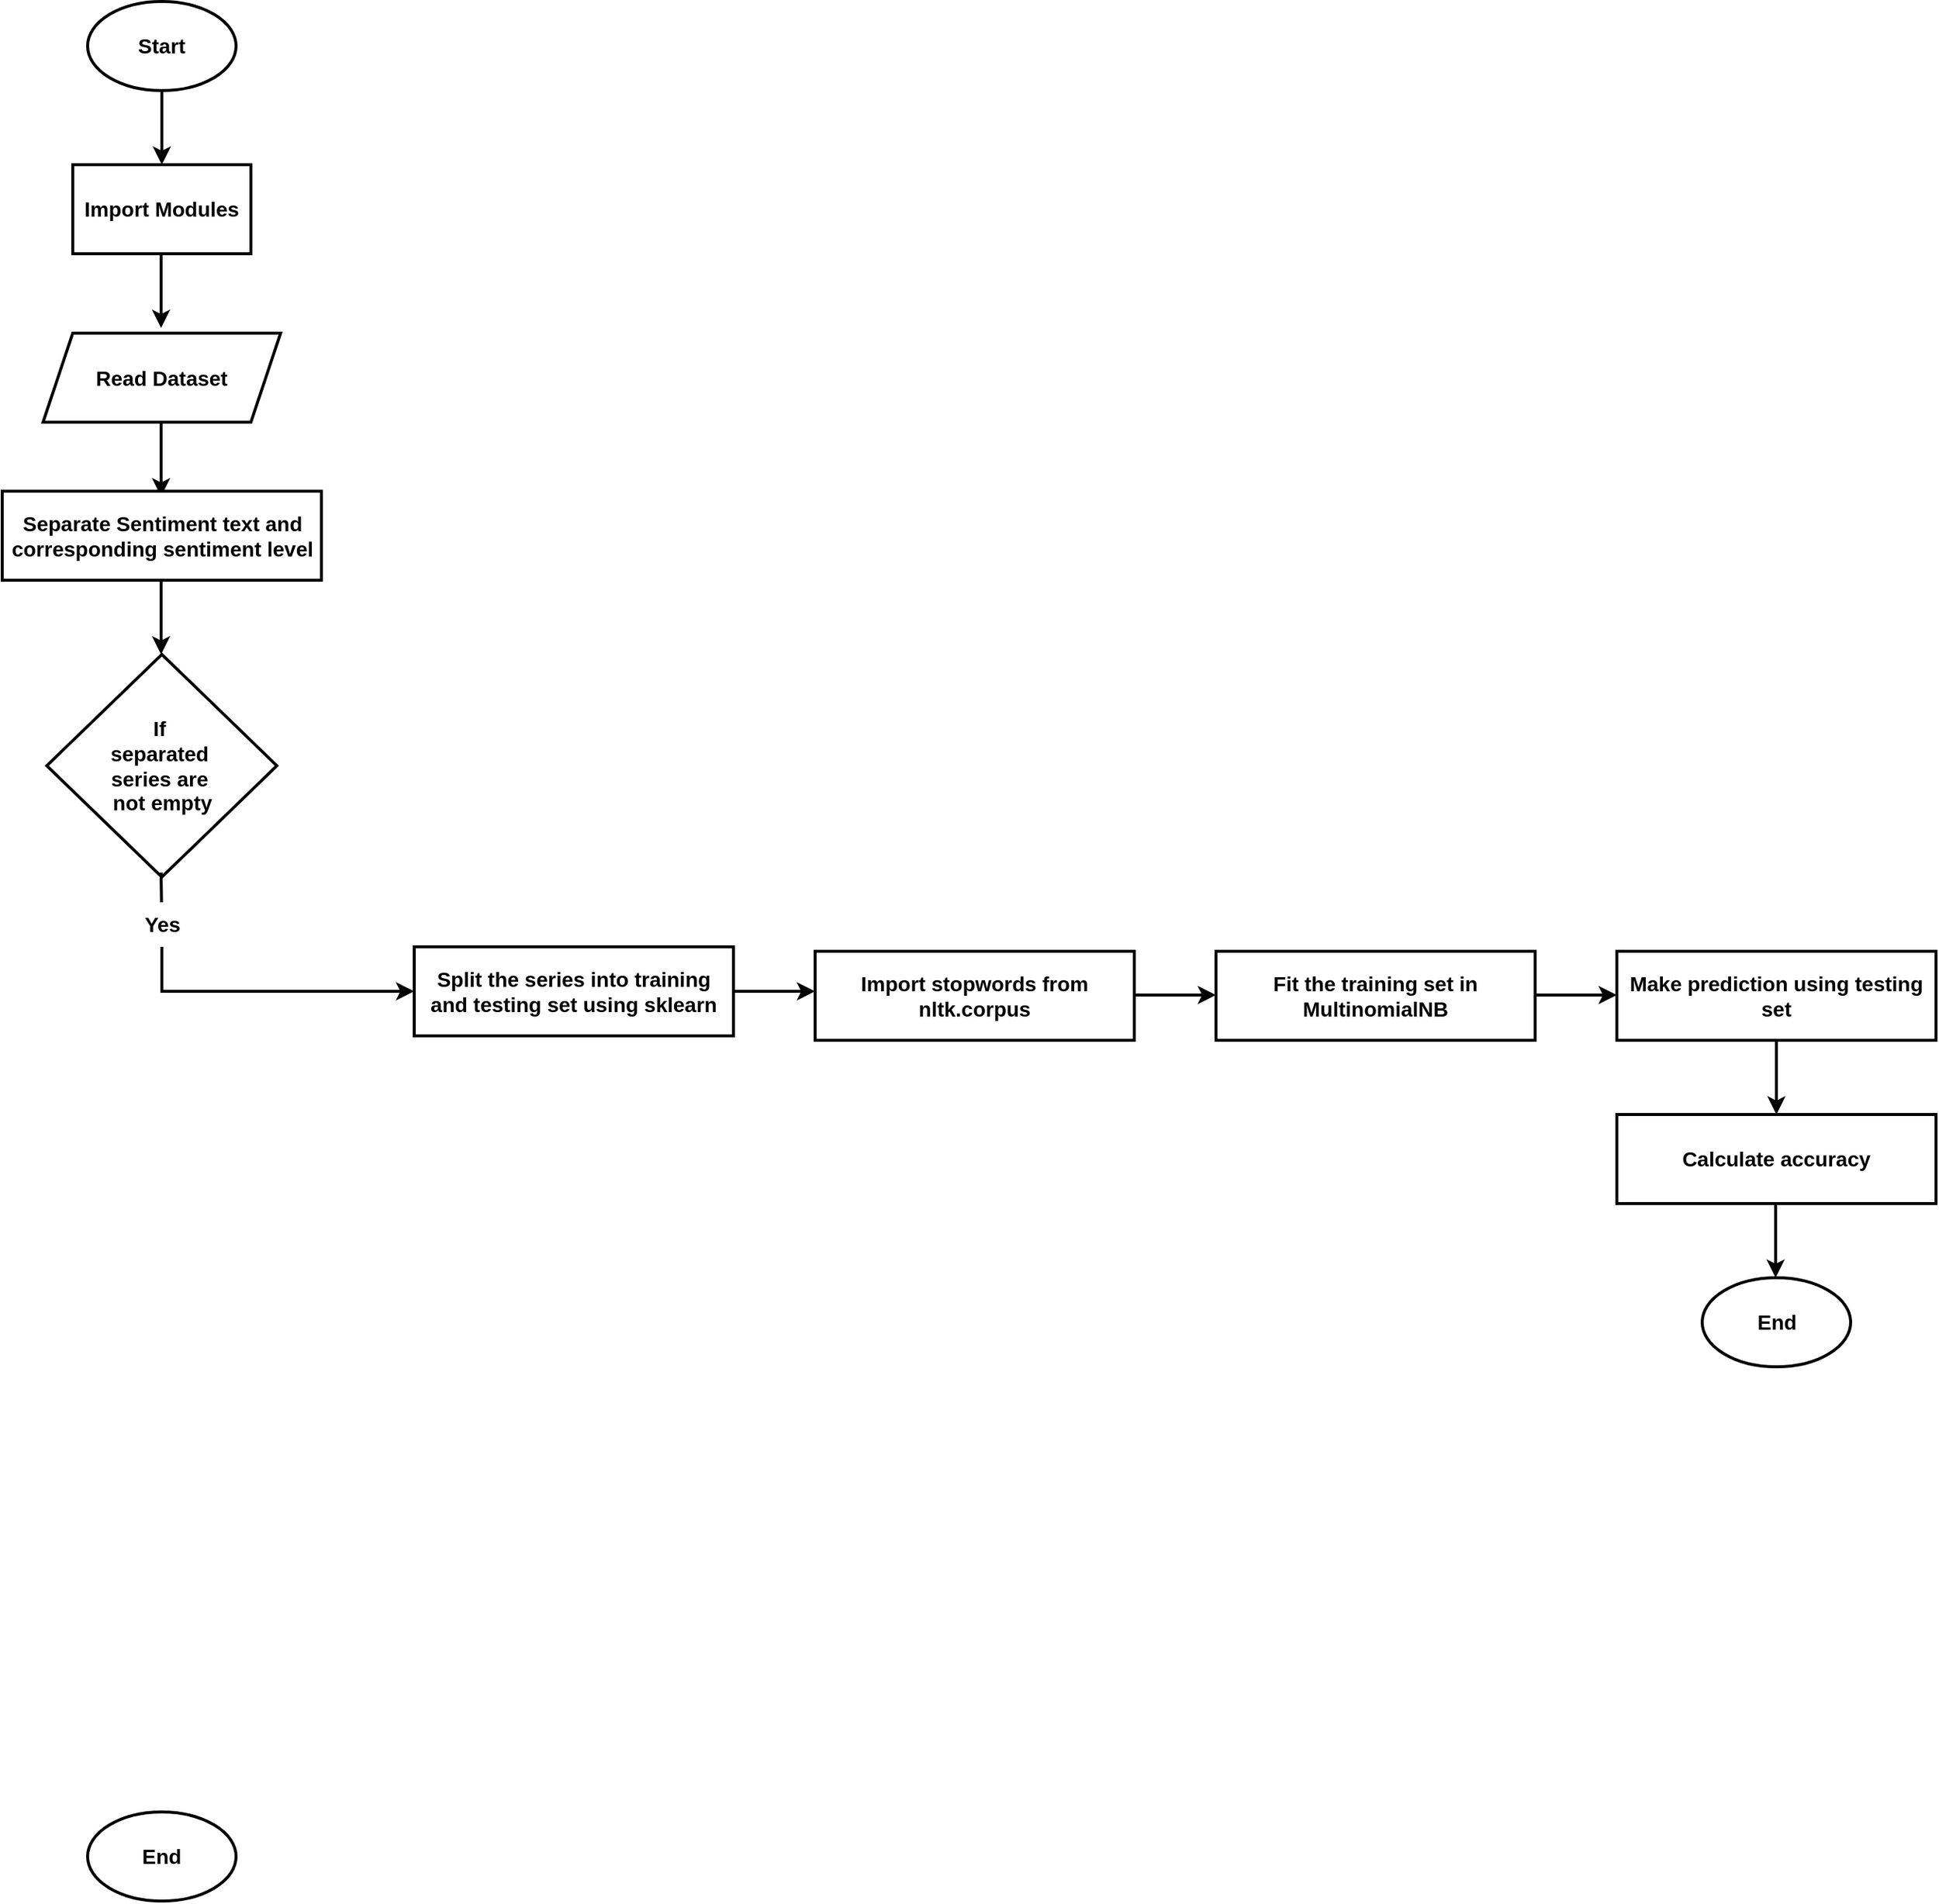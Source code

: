 <mxfile version="20.6.2" type="device"><diagram id="6a731a19-8d31-9384-78a2-239565b7b9f0" name="Page-1"><mxGraphModel dx="1748" dy="862" grid="0" gridSize="10" guides="1" tooltips="1" connect="1" arrows="1" fold="1" page="0" pageScale="1" pageWidth="1169" pageHeight="827" background="none" math="0" shadow="0"><root><mxCell id="0"/><mxCell id="1" parent="0"/><mxCell id="GS9OgO9Tar3GI5BDP-jB-55" value="&lt;b&gt;Start&lt;/b&gt;" style="strokeWidth=2;html=1;shape=mxgraph.flowchart.start_1;whiteSpace=wrap;fontSize=14;" vertex="1" parent="1"><mxGeometry x="150" y="190" width="100" height="60" as="geometry"/></mxCell><mxCell id="GS9OgO9Tar3GI5BDP-jB-56" value="" style="endArrow=classic;html=1;rounded=0;fontSize=14;strokeWidth=2;exitX=0.5;exitY=1;exitDx=0;exitDy=0;exitPerimeter=0;" edge="1" parent="1" source="GS9OgO9Tar3GI5BDP-jB-55"><mxGeometry width="50" height="50" relative="1" as="geometry"><mxPoint x="200" y="470" as="sourcePoint"/><mxPoint x="200" y="300" as="targetPoint"/></mxGeometry></mxCell><mxCell id="GS9OgO9Tar3GI5BDP-jB-57" value="&lt;b&gt;Import Modules&lt;/b&gt;" style="rounded=0;whiteSpace=wrap;html=1;fontSize=14;strokeWidth=2;" vertex="1" parent="1"><mxGeometry x="140" y="300" width="120" height="60" as="geometry"/></mxCell><mxCell id="GS9OgO9Tar3GI5BDP-jB-59" value="" style="endArrow=classic;html=1;rounded=0;fontSize=14;strokeWidth=2;exitX=0.5;exitY=1;exitDx=0;exitDy=0;exitPerimeter=0;" edge="1" parent="1"><mxGeometry width="50" height="50" relative="1" as="geometry"><mxPoint x="199.5" y="360" as="sourcePoint"/><mxPoint x="199.5" y="410" as="targetPoint"/></mxGeometry></mxCell><mxCell id="GS9OgO9Tar3GI5BDP-jB-60" value="&lt;b&gt;Read Dataset&lt;/b&gt;" style="shape=parallelogram;perimeter=parallelogramPerimeter;whiteSpace=wrap;html=1;fixedSize=1;rounded=0;strokeWidth=2;fontSize=14;" vertex="1" parent="1"><mxGeometry x="120" y="413.5" width="160" height="60" as="geometry"/></mxCell><mxCell id="GS9OgO9Tar3GI5BDP-jB-61" value="" style="endArrow=classic;html=1;rounded=0;fontSize=14;strokeWidth=2;exitX=0.5;exitY=1;exitDx=0;exitDy=0;exitPerimeter=0;" edge="1" parent="1"><mxGeometry width="50" height="50" relative="1" as="geometry"><mxPoint x="199.5" y="473.5" as="sourcePoint"/><mxPoint x="199.5" y="523.5" as="targetPoint"/></mxGeometry></mxCell><mxCell id="GS9OgO9Tar3GI5BDP-jB-62" value="&lt;b&gt;Separate Sentiment text and corresponding sentiment level&lt;/b&gt;" style="rounded=0;whiteSpace=wrap;html=1;strokeWidth=2;fontSize=14;" vertex="1" parent="1"><mxGeometry x="92.5" y="520" width="215" height="60" as="geometry"/></mxCell><mxCell id="GS9OgO9Tar3GI5BDP-jB-63" value="" style="endArrow=classic;html=1;rounded=0;fontSize=14;strokeWidth=2;exitX=0.5;exitY=1;exitDx=0;exitDy=0;exitPerimeter=0;" edge="1" parent="1"><mxGeometry width="50" height="50" relative="1" as="geometry"><mxPoint x="199.5" y="580" as="sourcePoint"/><mxPoint x="199.5" y="630" as="targetPoint"/></mxGeometry></mxCell><mxCell id="GS9OgO9Tar3GI5BDP-jB-64" value="&lt;b&gt;If&amp;nbsp;&lt;br&gt;separated&amp;nbsp;&lt;br&gt;series&amp;nbsp;are&amp;nbsp;&lt;br&gt;not empty&lt;/b&gt;" style="rhombus;whiteSpace=wrap;html=1;rounded=0;strokeWidth=2;fontSize=14;" vertex="1" parent="1"><mxGeometry x="122.5" y="630" width="155" height="150" as="geometry"/></mxCell><mxCell id="GS9OgO9Tar3GI5BDP-jB-65" value="" style="endArrow=classic;html=1;rounded=0;fontSize=14;strokeWidth=2;exitX=0.5;exitY=1;exitDx=0;exitDy=0;exitPerimeter=0;startArrow=none;edgeStyle=orthogonalEdgeStyle;entryX=0;entryY=0.5;entryDx=0;entryDy=0;" edge="1" parent="1" source="GS9OgO9Tar3GI5BDP-jB-66" target="GS9OgO9Tar3GI5BDP-jB-69"><mxGeometry width="50" height="50" relative="1" as="geometry"><mxPoint x="199.5" y="777" as="sourcePoint"/><mxPoint x="200" y="860" as="targetPoint"/></mxGeometry></mxCell><mxCell id="GS9OgO9Tar3GI5BDP-jB-66" value="&lt;b&gt;Yes&lt;/b&gt;" style="text;html=1;align=center;verticalAlign=middle;resizable=0;points=[];autosize=1;strokeColor=none;fillColor=none;fontSize=14;" vertex="1" parent="1"><mxGeometry x="175" y="797" width="50" height="30" as="geometry"/></mxCell><mxCell id="GS9OgO9Tar3GI5BDP-jB-67" value="" style="endArrow=none;html=1;rounded=0;fontSize=14;strokeWidth=2;exitX=0.5;exitY=1;exitDx=0;exitDy=0;exitPerimeter=0;" edge="1" parent="1" target="GS9OgO9Tar3GI5BDP-jB-66"><mxGeometry width="50" height="50" relative="1" as="geometry"><mxPoint x="199.5" y="777" as="sourcePoint"/><mxPoint x="200" y="860" as="targetPoint"/></mxGeometry></mxCell><mxCell id="GS9OgO9Tar3GI5BDP-jB-69" value="&lt;b&gt;Split the series into training and testing set using sklearn&lt;/b&gt;" style="rounded=0;whiteSpace=wrap;html=1;strokeWidth=2;fontSize=14;" vertex="1" parent="1"><mxGeometry x="370" y="827" width="215" height="60" as="geometry"/></mxCell><mxCell id="GS9OgO9Tar3GI5BDP-jB-70" value="" style="endArrow=classic;html=1;rounded=0;fontSize=14;strokeWidth=2;exitX=1;exitY=0.5;exitDx=0;exitDy=0;" edge="1" parent="1" source="GS9OgO9Tar3GI5BDP-jB-69"><mxGeometry width="50" height="50" relative="1" as="geometry"><mxPoint x="199.5" y="920" as="sourcePoint"/><mxPoint x="640" y="857" as="targetPoint"/></mxGeometry></mxCell><mxCell id="GS9OgO9Tar3GI5BDP-jB-79" value="&lt;b&gt;End&lt;/b&gt;" style="strokeWidth=2;html=1;shape=mxgraph.flowchart.start_1;whiteSpace=wrap;rounded=0;fontSize=14;" vertex="1" parent="1"><mxGeometry x="150" y="1410" width="100" height="60" as="geometry"/></mxCell><mxCell id="GS9OgO9Tar3GI5BDP-jB-80" value="&lt;b&gt;Import stopwords from nltk.corpus&lt;/b&gt;" style="rounded=0;whiteSpace=wrap;html=1;strokeWidth=2;fontSize=14;" vertex="1" parent="1"><mxGeometry x="640" y="830" width="215" height="60" as="geometry"/></mxCell><mxCell id="GS9OgO9Tar3GI5BDP-jB-89" value="" style="endArrow=classic;html=1;rounded=0;fontSize=14;strokeWidth=2;exitX=1;exitY=0.5;exitDx=0;exitDy=0;" edge="1" parent="1"><mxGeometry width="50" height="50" relative="1" as="geometry"><mxPoint x="855" y="859.47" as="sourcePoint"/><mxPoint x="910" y="859.47" as="targetPoint"/></mxGeometry></mxCell><mxCell id="GS9OgO9Tar3GI5BDP-jB-90" value="&lt;b&gt;Fit the training set in MultinomialNB&lt;/b&gt;" style="rounded=0;whiteSpace=wrap;html=1;strokeWidth=2;fontSize=14;" vertex="1" parent="1"><mxGeometry x="910" y="830" width="215" height="60" as="geometry"/></mxCell><mxCell id="GS9OgO9Tar3GI5BDP-jB-91" value="" style="endArrow=classic;html=1;rounded=0;fontSize=14;strokeWidth=2;exitX=1;exitY=0.5;exitDx=0;exitDy=0;" edge="1" parent="1"><mxGeometry width="50" height="50" relative="1" as="geometry"><mxPoint x="1125" y="859.47" as="sourcePoint"/><mxPoint x="1180" y="859.47" as="targetPoint"/></mxGeometry></mxCell><mxCell id="GS9OgO9Tar3GI5BDP-jB-92" value="&lt;b&gt;Make prediction using testing set&lt;/b&gt;" style="rounded=0;whiteSpace=wrap;html=1;strokeWidth=2;fontSize=14;" vertex="1" parent="1"><mxGeometry x="1180" y="830" width="215" height="60" as="geometry"/></mxCell><mxCell id="GS9OgO9Tar3GI5BDP-jB-93" value="&lt;b&gt;Calculate accuracy&lt;/b&gt;" style="rounded=0;whiteSpace=wrap;html=1;strokeWidth=2;fontSize=14;" vertex="1" parent="1"><mxGeometry x="1180" y="940" width="215" height="60" as="geometry"/></mxCell><mxCell id="GS9OgO9Tar3GI5BDP-jB-94" value="" style="endArrow=classic;html=1;rounded=0;fontSize=14;strokeWidth=2;exitX=0.5;exitY=1;exitDx=0;exitDy=0;" edge="1" parent="1" source="GS9OgO9Tar3GI5BDP-jB-92" target="GS9OgO9Tar3GI5BDP-jB-93"><mxGeometry width="50" height="50" relative="1" as="geometry"><mxPoint x="1135" y="869.47" as="sourcePoint"/><mxPoint x="1190" y="869.47" as="targetPoint"/></mxGeometry></mxCell><mxCell id="GS9OgO9Tar3GI5BDP-jB-95" value="&lt;b&gt;End&lt;/b&gt;" style="strokeWidth=2;html=1;shape=mxgraph.flowchart.start_1;whiteSpace=wrap;rounded=0;fontSize=14;" vertex="1" parent="1"><mxGeometry x="1237.5" y="1050" width="100" height="60" as="geometry"/></mxCell><mxCell id="GS9OgO9Tar3GI5BDP-jB-96" value="" style="endArrow=classic;html=1;rounded=0;fontSize=14;strokeWidth=2;exitX=0.5;exitY=1;exitDx=0;exitDy=0;" edge="1" parent="1"><mxGeometry width="50" height="50" relative="1" as="geometry"><mxPoint x="1286.97" y="1000" as="sourcePoint"/><mxPoint x="1286.97" y="1050" as="targetPoint"/></mxGeometry></mxCell></root></mxGraphModel></diagram></mxfile>